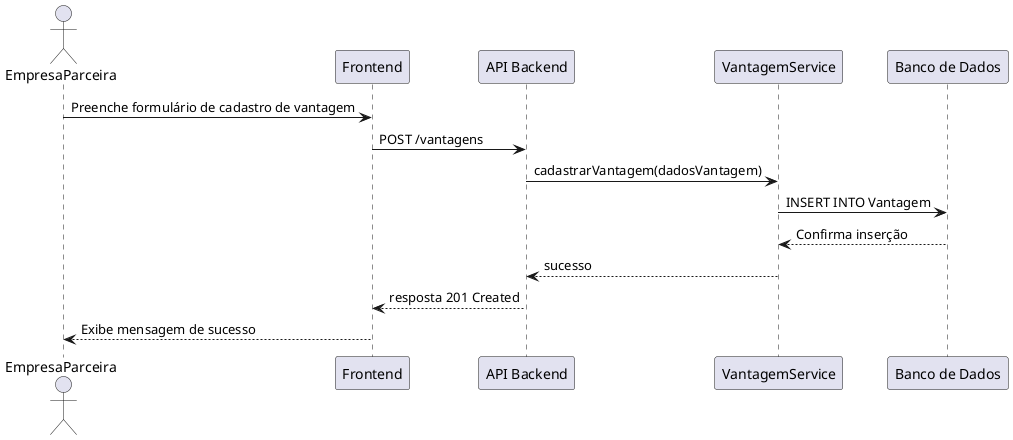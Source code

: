 @startuml
actor EmpresaParceira
participant "Frontend" as FE
participant "API Backend" as BE
participant "VantagemService" as VS
participant "Banco de Dados" as DB

EmpresaParceira -> FE : Preenche formulário de cadastro de vantagem
FE -> BE : POST /vantagens
BE -> VS : cadastrarVantagem(dadosVantagem)
VS -> DB : INSERT INTO Vantagem
DB --> VS : Confirma inserção
VS --> BE : sucesso
BE --> FE : resposta 201 Created
FE --> EmpresaParceira : Exibe mensagem de sucesso
@enduml
